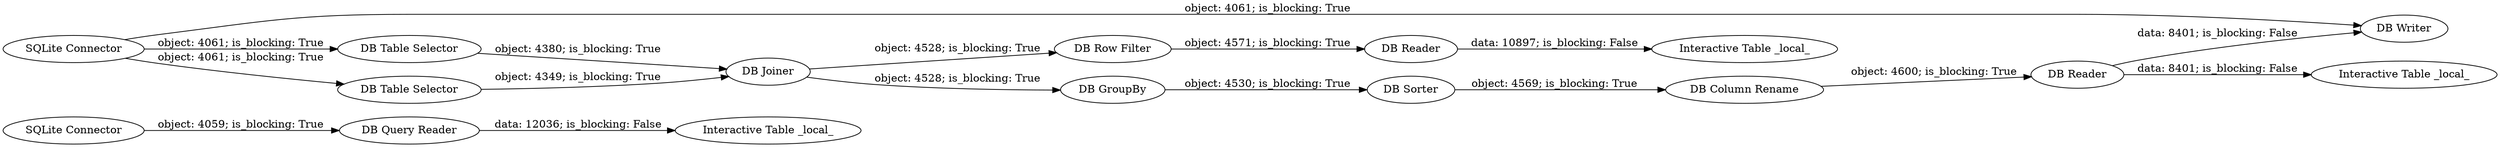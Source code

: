 digraph {
	"1263115066437320404_483" [label="Interactive Table _local_"]
	"1263115066437320404_484" [label="SQLite Connector"]
	"1263115066437320404_464" [label="SQLite Connector"]
	"1263115066437320404_486" [label="DB Column Rename"]
	"1263115066437320404_475" [label="Interactive Table _local_"]
	"1263115066437320404_477" [label="DB Reader"]
	"1263115066437320404_473" [label="DB Row Filter"]
	"1263115066437320404_485" [label="DB Writer"]
	"1263115066437320404_479" [label="DB Sorter"]
	"1263115066437320404_474" [label="DB Reader"]
	"1263115066437320404_470" [label="DB Joiner"]
	"1263115066437320404_6" [label="DB Table Selector"]
	"1263115066437320404_478" [label="Interactive Table _local_"]
	"1263115066437320404_476" [label="DB GroupBy"]
	"1263115066437320404_466" [label="DB Table Selector"]
	"1263115066437320404_487" [label="DB Query Reader"]
	"1263115066437320404_474" -> "1263115066437320404_475" [label="data: 10897; is_blocking: False"]
	"1263115066437320404_470" -> "1263115066437320404_476" [label="object: 4528; is_blocking: True"]
	"1263115066437320404_477" -> "1263115066437320404_485" [label="data: 8401; is_blocking: False"]
	"1263115066437320404_476" -> "1263115066437320404_479" [label="object: 4530; is_blocking: True"]
	"1263115066437320404_464" -> "1263115066437320404_6" [label="object: 4061; is_blocking: True"]
	"1263115066437320404_484" -> "1263115066437320404_487" [label="object: 4059; is_blocking: True"]
	"1263115066437320404_479" -> "1263115066437320404_486" [label="object: 4569; is_blocking: True"]
	"1263115066437320404_473" -> "1263115066437320404_474" [label="object: 4571; is_blocking: True"]
	"1263115066437320404_486" -> "1263115066437320404_477" [label="object: 4600; is_blocking: True"]
	"1263115066437320404_6" -> "1263115066437320404_470" [label="object: 4380; is_blocking: True"]
	"1263115066437320404_464" -> "1263115066437320404_466" [label="object: 4061; is_blocking: True"]
	"1263115066437320404_466" -> "1263115066437320404_470" [label="object: 4349; is_blocking: True"]
	"1263115066437320404_477" -> "1263115066437320404_478" [label="data: 8401; is_blocking: False"]
	"1263115066437320404_464" -> "1263115066437320404_485" [label="object: 4061; is_blocking: True"]
	"1263115066437320404_487" -> "1263115066437320404_483" [label="data: 12036; is_blocking: False"]
	"1263115066437320404_470" -> "1263115066437320404_473" [label="object: 4528; is_blocking: True"]
	rankdir=LR
}
